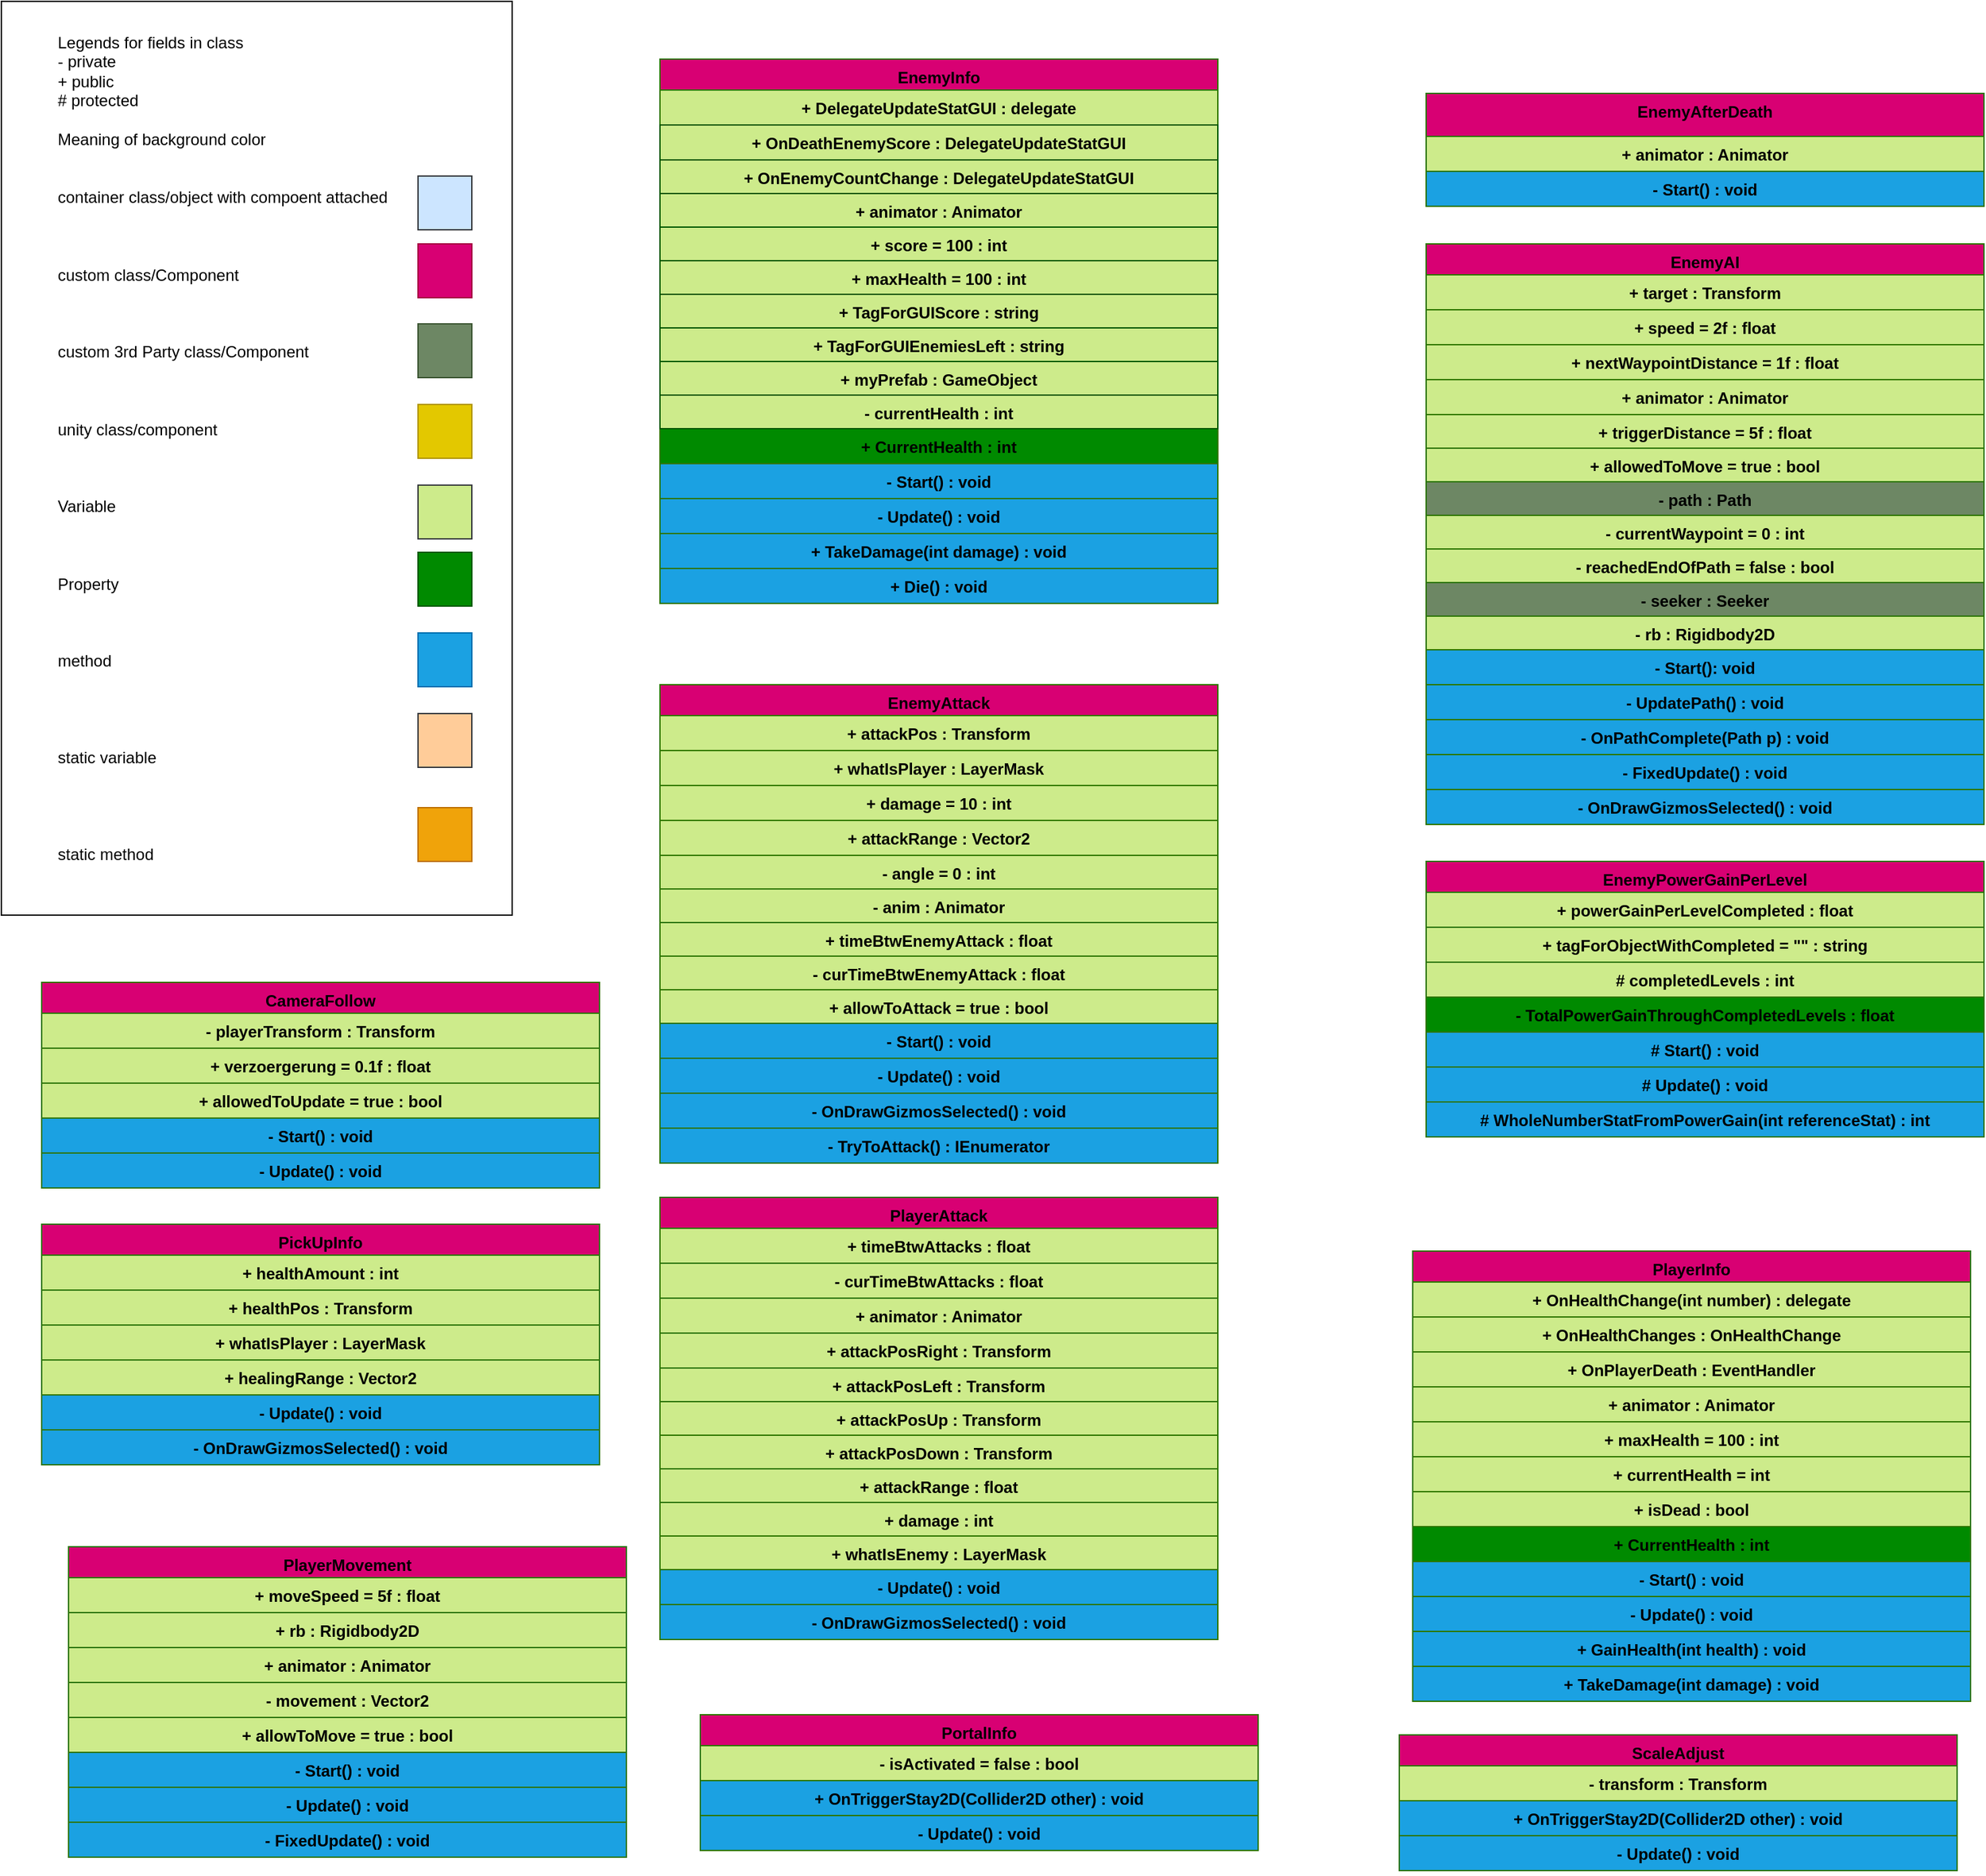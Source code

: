 <mxfile version="13.3.9" type="device"><diagram id="C5RBs43oDa-KdzZeNtuy" name="Page-1"><mxGraphModel dx="1810" dy="1343" grid="1" gridSize="10" guides="1" tooltips="1" connect="1" arrows="1" fold="1" page="1" pageScale="1" pageWidth="827" pageHeight="1169" math="0" shadow="0"><root><mxCell id="WIyWlLk6GJQsqaUBKTNV-0"/><mxCell id="WIyWlLk6GJQsqaUBKTNV-1" parent="WIyWlLk6GJQsqaUBKTNV-0"/><mxCell id="g12nD_s7neF1TPHQe0_h-0" value="&lt;blockquote style=&quot;margin: 0 0 0 40px ; border: none ; padding: 0px&quot;&gt;&lt;div&gt;&lt;span&gt;Legends for fields in class&lt;/span&gt;&lt;/div&gt;&lt;div&gt;&lt;span&gt;- private&lt;/span&gt;&lt;/div&gt;&lt;div&gt;&lt;span&gt;+ public&lt;/span&gt;&lt;/div&gt;&lt;div&gt;&lt;span&gt;# protected&lt;/span&gt;&lt;/div&gt;&lt;div&gt;&lt;span&gt;&lt;br&gt;&lt;/span&gt;&lt;/div&gt;&lt;div&gt;&lt;span&gt;Meaning of background color&lt;/span&gt;&lt;/div&gt;&lt;div&gt;&lt;span&gt;&lt;br&gt;&lt;/span&gt;&lt;/div&gt;&lt;div&gt;&lt;br&gt;&lt;/div&gt;&lt;div&gt;container class/object with compoent attached&lt;/div&gt;&lt;div&gt;&lt;span&gt;&lt;br&gt;&lt;/span&gt;&lt;/div&gt;&lt;div&gt;&lt;span&gt;&lt;br&gt;&lt;/span&gt;&lt;/div&gt;&lt;div&gt;&lt;span&gt;&lt;br&gt;&lt;/span&gt;&lt;/div&gt;&lt;div&gt;&lt;span&gt;custom class/Component&lt;/span&gt;&lt;/div&gt;&lt;div&gt;&lt;span&gt;&lt;br&gt;&lt;/span&gt;&lt;/div&gt;&lt;div&gt;&lt;span&gt;&lt;br&gt;&lt;/span&gt;&lt;/div&gt;&lt;div&gt;&lt;span&gt;&lt;br&gt;&lt;/span&gt;&lt;/div&gt;&lt;div&gt;&lt;span&gt;custom 3rd Party class/Component&lt;/span&gt;&lt;/div&gt;&lt;div&gt;&lt;span&gt;&lt;br&gt;&lt;/span&gt;&lt;/div&gt;&lt;div&gt;&lt;span&gt;&lt;br&gt;&lt;/span&gt;&lt;/div&gt;&lt;div&gt;&lt;span&gt;&lt;br&gt;&lt;/span&gt;&lt;/div&gt;&lt;div&gt;&lt;span&gt;unity class/component&lt;/span&gt;&lt;/div&gt;&lt;div&gt;&lt;span&gt;&lt;br&gt;&lt;/span&gt;&lt;/div&gt;&lt;div&gt;&lt;span&gt;&lt;br&gt;&lt;/span&gt;&lt;/div&gt;&lt;div&gt;&lt;span&gt;&lt;br&gt;&lt;/span&gt;&lt;/div&gt;&lt;div&gt;&lt;span&gt;Variable&lt;/span&gt;&lt;/div&gt;&lt;div&gt;&lt;span&gt;&lt;br&gt;&lt;/span&gt;&lt;/div&gt;&lt;div&gt;&lt;span&gt;&lt;br&gt;&lt;/span&gt;&lt;/div&gt;&lt;div&gt;&lt;span&gt;&lt;br&gt;&lt;/span&gt;&lt;/div&gt;&lt;div&gt;&lt;span&gt;Property&lt;/span&gt;&lt;/div&gt;&lt;div&gt;&lt;span&gt;&lt;br&gt;&lt;/span&gt;&lt;/div&gt;&lt;div&gt;&lt;span&gt;&lt;br&gt;&lt;/span&gt;&lt;/div&gt;&lt;div&gt;&lt;span&gt;&lt;br&gt;&lt;/span&gt;&lt;/div&gt;&lt;div&gt;&lt;span&gt;method&lt;/span&gt;&lt;/div&gt;&lt;div&gt;&lt;span&gt;&lt;br&gt;&lt;/span&gt;&lt;/div&gt;&lt;div&gt;&lt;span&gt;&lt;br&gt;&lt;/span&gt;&lt;/div&gt;&lt;div&gt;&lt;span&gt;&lt;br&gt;&lt;/span&gt;&lt;/div&gt;&lt;div&gt;&lt;span&gt;&lt;br&gt;&lt;/span&gt;&lt;/div&gt;&lt;div&gt;static variable&lt;/div&gt;&lt;div&gt;&lt;br&gt;&lt;/div&gt;&lt;div&gt;&lt;br&gt;&lt;/div&gt;&lt;div&gt;&lt;br&gt;&lt;/div&gt;&lt;div&gt;&lt;br&gt;&lt;/div&gt;&lt;div&gt;&lt;span&gt;static method&lt;/span&gt;&lt;/div&gt;&lt;/blockquote&gt;&lt;div&gt;&lt;br&gt;&lt;/div&gt;" style="rounded=0;whiteSpace=wrap;html=1;align=left;" parent="WIyWlLk6GJQsqaUBKTNV-1" vertex="1"><mxGeometry x="30" y="40" width="380" height="680" as="geometry"/></mxCell><mxCell id="g12nD_s7neF1TPHQe0_h-1" value="" style="rounded=0;whiteSpace=wrap;html=1;fillColor=#d80073;strokeColor=#A50040;fontColor=#ffffff;" parent="WIyWlLk6GJQsqaUBKTNV-1" vertex="1"><mxGeometry x="340" y="220.5" width="40" height="40" as="geometry"/></mxCell><mxCell id="g12nD_s7neF1TPHQe0_h-2" value="" style="rounded=0;whiteSpace=wrap;html=1;fillColor=#cdeb8b;strokeColor=#36393d;" parent="WIyWlLk6GJQsqaUBKTNV-1" vertex="1"><mxGeometry x="340" y="400" width="40" height="40" as="geometry"/></mxCell><mxCell id="g12nD_s7neF1TPHQe0_h-3" value="" style="rounded=0;whiteSpace=wrap;html=1;fillColor=#008a00;strokeColor=#005700;fontColor=#ffffff;" parent="WIyWlLk6GJQsqaUBKTNV-1" vertex="1"><mxGeometry x="340" y="450" width="40" height="40" as="geometry"/></mxCell><mxCell id="g12nD_s7neF1TPHQe0_h-4" value="" style="rounded=0;whiteSpace=wrap;html=1;fillColor=#1ba1e2;strokeColor=#006EAF;fontColor=#ffffff;" parent="WIyWlLk6GJQsqaUBKTNV-1" vertex="1"><mxGeometry x="340" y="510" width="40" height="40" as="geometry"/></mxCell><mxCell id="g12nD_s7neF1TPHQe0_h-5" value="" style="rounded=0;whiteSpace=wrap;html=1;fillColor=#ffcc99;strokeColor=#36393d;" parent="WIyWlLk6GJQsqaUBKTNV-1" vertex="1"><mxGeometry x="340" y="570" width="40" height="40" as="geometry"/></mxCell><mxCell id="g12nD_s7neF1TPHQe0_h-6" value="" style="rounded=0;whiteSpace=wrap;html=1;fillColor=#f0a30a;strokeColor=#BD7000;fontColor=#ffffff;" parent="WIyWlLk6GJQsqaUBKTNV-1" vertex="1"><mxGeometry x="340" y="640" width="40" height="40" as="geometry"/></mxCell><mxCell id="g12nD_s7neF1TPHQe0_h-9" value="" style="rounded=0;whiteSpace=wrap;html=1;fillColor=#6D8764;strokeColor=#3A5431;fontColor=#ffffff;" parent="WIyWlLk6GJQsqaUBKTNV-1" vertex="1"><mxGeometry x="340" y="280" width="40" height="40" as="geometry"/></mxCell><mxCell id="g12nD_s7neF1TPHQe0_h-10" value="" style="rounded=0;whiteSpace=wrap;html=1;fillColor=#e3c800;strokeColor=#B09500;fontColor=#ffffff;" parent="WIyWlLk6GJQsqaUBKTNV-1" vertex="1"><mxGeometry x="340" y="340" width="40" height="40" as="geometry"/></mxCell><mxCell id="g12nD_s7neF1TPHQe0_h-11" value="" style="rounded=0;whiteSpace=wrap;html=1;fillColor=#cce5ff;strokeColor=#36393d;" parent="WIyWlLk6GJQsqaUBKTNV-1" vertex="1"><mxGeometry x="340" y="170" width="40" height="40" as="geometry"/></mxCell><mxCell id="g12nD_s7neF1TPHQe0_h-20" value="Atttached to&amp;nbsp;" style="edgeStyle=orthogonalEdgeStyle;rounded=0;orthogonalLoop=1;jettySize=auto;html=1;exitX=0.5;exitY=0;exitDx=0;exitDy=0;fontColor=#000000;align=center;verticalAlign=top;" parent="WIyWlLk6GJQsqaUBKTNV-1" edge="1"><mxGeometry relative="1" as="geometry"><mxPoint x="540" y="190" as="sourcePoint"/></mxGeometry></mxCell><mxCell id="g12nD_s7neF1TPHQe0_h-32" value="Atttached to&amp;nbsp;" style="edgeStyle=orthogonalEdgeStyle;rounded=0;orthogonalLoop=1;jettySize=auto;html=1;entryX=0.813;entryY=1;entryDx=0;entryDy=0;entryPerimeter=0;fontColor=#000000;align=center;verticalAlign=top;" parent="WIyWlLk6GJQsqaUBKTNV-1" edge="1"><mxGeometry relative="1" as="geometry"><Array as="points"><mxPoint x="750" y="145"/><mxPoint x="680" y="145"/></Array><mxPoint x="750" y="200" as="sourcePoint"/></mxGeometry></mxCell><mxCell id="-wp-ch0PzZDuyKG5N9SE-5" value="EnemyInfo" style="swimlane;fontStyle=1;childLayout=stackLayout;horizontal=1;fillColor=#D80073;horizontalStack=0;resizeParent=1;resizeParentMax=0;resizeLast=0;collapsible=1;marginBottom=0;fontColor=#000000;align=center;verticalAlign=top;strokeColor=#2D7600;gradientColor=none;spacingLeft=4;spacingRight=4;" parent="WIyWlLk6GJQsqaUBKTNV-1" vertex="1"><mxGeometry x="520" y="83" width="415" height="100" as="geometry"><mxRectangle x="520" y="83" width="100" height="23" as="alternateBounds"/></mxGeometry></mxCell><mxCell id="-wp-ch0PzZDuyKG5N9SE-6" value="+ DelegateUpdateStatGUI : delegate" style="text;strokeColor=#2D7600;fillColor=#CDEB8B;align=center;verticalAlign=top;spacingLeft=4;spacingRight=4;overflow=hidden;rotatable=0;points=[[0,0.5],[1,0.5]];portConstraint=eastwest;fontColor=#000000;fontStyle=1" parent="-wp-ch0PzZDuyKG5N9SE-5" vertex="1"><mxGeometry y="23" width="415" height="26" as="geometry"/></mxCell><mxCell id="-wp-ch0PzZDuyKG5N9SE-7" value="+ OnDeathEnemyScore : DelegateUpdateStatGUI" style="text;strokeColor=#005700;fillColor=#CDEB8B;align=center;verticalAlign=top;spacingLeft=4;spacingRight=4;overflow=hidden;rotatable=0;points=[[0,0.5],[1,0.5]];portConstraint=eastwest;fontColor=#000000;fontStyle=1" parent="-wp-ch0PzZDuyKG5N9SE-5" vertex="1"><mxGeometry y="49" width="415" height="26" as="geometry"/></mxCell><mxCell id="-wp-ch0PzZDuyKG5N9SE-8" value="+ OnEnemyCountChange : DelegateUpdateStatGUI" style="text;strokeColor=#005700;fillColor=#CDEB8B;align=center;verticalAlign=top;spacingLeft=4;spacingRight=4;overflow=hidden;rotatable=0;points=[[0,0.5],[1,0.5]];portConstraint=eastwest;fontColor=#000000;fontStyle=1" parent="-wp-ch0PzZDuyKG5N9SE-5" vertex="1"><mxGeometry y="75" width="415" height="25" as="geometry"/></mxCell><mxCell id="-wp-ch0PzZDuyKG5N9SE-9" value="+ CurrentHealth : int" style="text;strokeColor=#2D7600;align=center;verticalAlign=top;spacingLeft=4;spacingRight=4;overflow=hidden;rotatable=0;points=[[0,0.5],[1,0.5]];portConstraint=eastwest;fontColor=#000000;fontStyle=1;fillColor=#008a00;" parent="WIyWlLk6GJQsqaUBKTNV-1" vertex="1"><mxGeometry x="520" y="358" width="415" height="26" as="geometry"/></mxCell><mxCell id="ZL1Wda4p9aBYzEAqYzsK-0" value="+ animator : Animator" style="text;strokeColor=#005700;fillColor=#CDEB8B;align=center;verticalAlign=top;spacingLeft=4;spacingRight=4;overflow=hidden;rotatable=0;points=[[0,0.5],[1,0.5]];portConstraint=eastwest;fontColor=#000000;fontStyle=1" parent="WIyWlLk6GJQsqaUBKTNV-1" vertex="1"><mxGeometry x="520" y="183" width="415" height="25" as="geometry"/></mxCell><mxCell id="ZL1Wda4p9aBYzEAqYzsK-1" value="+ score = 100 : int" style="text;strokeColor=#005700;fillColor=#CDEB8B;align=center;verticalAlign=top;spacingLeft=4;spacingRight=4;overflow=hidden;rotatable=0;points=[[0,0.5],[1,0.5]];portConstraint=eastwest;fontColor=#000000;fontStyle=1" parent="WIyWlLk6GJQsqaUBKTNV-1" vertex="1"><mxGeometry x="520" y="208" width="415" height="25" as="geometry"/></mxCell><mxCell id="-wp-ch0PzZDuyKG5N9SE-43" value="EnemyAI" style="swimlane;fontStyle=1;childLayout=stackLayout;horizontal=1;fillColor=#D80073;horizontalStack=0;resizeParent=1;resizeParentMax=0;resizeLast=0;collapsible=1;marginBottom=0;fontColor=#000000;align=center;verticalAlign=top;strokeColor=#2D7600;gradientColor=none;spacingLeft=4;spacingRight=4;" parent="WIyWlLk6GJQsqaUBKTNV-1" vertex="1"><mxGeometry x="1090" y="220.5" width="415" height="152" as="geometry"/></mxCell><mxCell id="-wp-ch0PzZDuyKG5N9SE-44" value="+ target : Transform" style="text;strokeColor=#2D7600;fillColor=#CDEB8B;align=center;verticalAlign=top;spacingLeft=4;spacingRight=4;overflow=hidden;rotatable=0;points=[[0,0.5],[1,0.5]];portConstraint=eastwest;fontColor=#000000;fontStyle=1" parent="-wp-ch0PzZDuyKG5N9SE-43" vertex="1"><mxGeometry y="23" width="415" height="26" as="geometry"/></mxCell><mxCell id="-wp-ch0PzZDuyKG5N9SE-45" value="+ speed = 2f : float" style="text;strokeColor=#2D7600;fillColor=#CDEB8B;align=center;verticalAlign=top;spacingLeft=4;spacingRight=4;overflow=hidden;rotatable=0;points=[[0,0.5],[1,0.5]];portConstraint=eastwest;fontColor=#000000;fontStyle=1" parent="-wp-ch0PzZDuyKG5N9SE-43" vertex="1"><mxGeometry y="49" width="415" height="26" as="geometry"/></mxCell><mxCell id="-wp-ch0PzZDuyKG5N9SE-49" value="+ nextWaypointDistance = 1f : float" style="text;strokeColor=#2D7600;fillColor=#CDEB8B;align=center;verticalAlign=top;spacingLeft=4;spacingRight=4;overflow=hidden;rotatable=0;points=[[0,0.5],[1,0.5]];portConstraint=eastwest;fontColor=#000000;fontStyle=1" parent="-wp-ch0PzZDuyKG5N9SE-43" vertex="1"><mxGeometry y="75" width="415" height="26" as="geometry"/></mxCell><mxCell id="-wp-ch0PzZDuyKG5N9SE-50" value="+ animator : Animator" style="text;strokeColor=#2D7600;fillColor=#CDEB8B;align=center;verticalAlign=top;spacingLeft=4;spacingRight=4;overflow=hidden;rotatable=0;points=[[0,0.5],[1,0.5]];portConstraint=eastwest;fontColor=#000000;fontStyle=1" parent="-wp-ch0PzZDuyKG5N9SE-43" vertex="1"><mxGeometry y="101" width="415" height="26" as="geometry"/></mxCell><mxCell id="-wp-ch0PzZDuyKG5N9SE-51" value="+ triggerDistance = 5f : float" style="text;strokeColor=#2D7600;fillColor=#CDEB8B;align=center;verticalAlign=top;spacingLeft=4;spacingRight=4;overflow=hidden;rotatable=0;points=[[0,0.5],[1,0.5]];portConstraint=eastwest;fontColor=#000000;fontStyle=1" parent="-wp-ch0PzZDuyKG5N9SE-43" vertex="1"><mxGeometry y="127" width="415" height="25" as="geometry"/></mxCell><mxCell id="ZL1Wda4p9aBYzEAqYzsK-2" value="+ maxHealth = 100 : int" style="text;strokeColor=#005700;fillColor=#CDEB8B;align=center;verticalAlign=top;spacingLeft=4;spacingRight=4;overflow=hidden;rotatable=0;points=[[0,0.5],[1,0.5]];portConstraint=eastwest;fontColor=#000000;fontStyle=1" parent="WIyWlLk6GJQsqaUBKTNV-1" vertex="1"><mxGeometry x="520" y="233" width="415" height="25" as="geometry"/></mxCell><mxCell id="ZL1Wda4p9aBYzEAqYzsK-3" value="+ TagForGUIScore : string" style="text;strokeColor=#005700;fillColor=#CDEB8B;align=center;verticalAlign=top;spacingLeft=4;spacingRight=4;overflow=hidden;rotatable=0;points=[[0,0.5],[1,0.5]];portConstraint=eastwest;fontColor=#000000;fontStyle=1" parent="WIyWlLk6GJQsqaUBKTNV-1" vertex="1"><mxGeometry x="520" y="258" width="415" height="25" as="geometry"/></mxCell><mxCell id="ZL1Wda4p9aBYzEAqYzsK-4" value="+ TagForGUIEnemiesLeft : string" style="text;strokeColor=#005700;fillColor=#CDEB8B;align=center;verticalAlign=top;spacingLeft=4;spacingRight=4;overflow=hidden;rotatable=0;points=[[0,0.5],[1,0.5]];portConstraint=eastwest;fontColor=#000000;fontStyle=1" parent="WIyWlLk6GJQsqaUBKTNV-1" vertex="1"><mxGeometry x="520" y="283" width="415" height="25" as="geometry"/></mxCell><mxCell id="ZL1Wda4p9aBYzEAqYzsK-5" value="+ myPrefab : GameObject" style="text;strokeColor=#005700;fillColor=#CDEB8B;align=center;verticalAlign=top;spacingLeft=4;spacingRight=4;overflow=hidden;rotatable=0;points=[[0,0.5],[1,0.5]];portConstraint=eastwest;fontColor=#000000;fontStyle=1" parent="WIyWlLk6GJQsqaUBKTNV-1" vertex="1"><mxGeometry x="520" y="308" width="415" height="25" as="geometry"/></mxCell><mxCell id="ZL1Wda4p9aBYzEAqYzsK-6" value="- currentHealth : int" style="text;strokeColor=#005700;fillColor=#CDEB8B;align=center;verticalAlign=top;spacingLeft=4;spacingRight=4;overflow=hidden;rotatable=0;points=[[0,0.5],[1,0.5]];portConstraint=eastwest;fontColor=#000000;fontStyle=1" parent="WIyWlLk6GJQsqaUBKTNV-1" vertex="1"><mxGeometry x="520" y="333" width="415" height="25" as="geometry"/></mxCell><mxCell id="ZL1Wda4p9aBYzEAqYzsK-9" value="- Start() : void" style="text;strokeColor=#2D7600;fillColor=#1BA1E2;align=center;verticalAlign=top;spacingLeft=4;spacingRight=4;overflow=hidden;rotatable=0;points=[[0,0.5],[1,0.5]];portConstraint=eastwest;fontColor=#000000;fontStyle=1" parent="WIyWlLk6GJQsqaUBKTNV-1" vertex="1"><mxGeometry x="520" y="384" width="415" height="26" as="geometry"/></mxCell><mxCell id="ZL1Wda4p9aBYzEAqYzsK-10" value="- Update() : void" style="text;strokeColor=#2D7600;fillColor=#1BA1E2;align=center;verticalAlign=top;spacingLeft=4;spacingRight=4;overflow=hidden;rotatable=0;points=[[0,0.5],[1,0.5]];portConstraint=eastwest;fontColor=#000000;fontStyle=1" parent="WIyWlLk6GJQsqaUBKTNV-1" vertex="1"><mxGeometry x="520" y="410" width="415" height="26" as="geometry"/></mxCell><mxCell id="ZL1Wda4p9aBYzEAqYzsK-11" value="+ TakeDamage(int damage) : void" style="text;strokeColor=#2D7600;fillColor=#1BA1E2;align=center;verticalAlign=top;spacingLeft=4;spacingRight=4;overflow=hidden;rotatable=0;points=[[0,0.5],[1,0.5]];portConstraint=eastwest;fontColor=#000000;fontStyle=1" parent="WIyWlLk6GJQsqaUBKTNV-1" vertex="1"><mxGeometry x="520" y="436" width="415" height="26" as="geometry"/></mxCell><mxCell id="ZL1Wda4p9aBYzEAqYzsK-12" value="+ Die() : void" style="text;strokeColor=#2D7600;fillColor=#1BA1E2;align=center;verticalAlign=top;spacingLeft=4;spacingRight=4;overflow=hidden;rotatable=0;points=[[0,0.5],[1,0.5]];portConstraint=eastwest;fontColor=#000000;fontStyle=1" parent="WIyWlLk6GJQsqaUBKTNV-1" vertex="1"><mxGeometry x="520" y="462" width="415" height="26" as="geometry"/></mxCell><object label="EnemyAfterDeath" Test="" id="-wp-ch0PzZDuyKG5N9SE-19"><mxCell style="swimlane;fontStyle=1;childLayout=stackLayout;horizontal=1;fillColor=#D80073;horizontalStack=0;resizeParent=1;resizeParentMax=0;resizeLast=0;collapsible=1;marginBottom=0;fontColor=#000000;align=center;verticalAlign=top;strokeColor=#2D7600;gradientColor=none;spacingLeft=4;spacingRight=4;startSize=32;" parent="WIyWlLk6GJQsqaUBKTNV-1" vertex="1"><mxGeometry x="1090" y="108.5" width="415" height="58" as="geometry"/></mxCell></object><mxCell id="ZL1Wda4p9aBYzEAqYzsK-13" value="+ animator : Animator" style="text;strokeColor=#2D7600;fillColor=#CDEB8B;align=center;verticalAlign=top;spacingLeft=4;spacingRight=4;overflow=hidden;rotatable=0;points=[[0,0.5],[1,0.5]];portConstraint=eastwest;fontColor=#000000;fontStyle=1" parent="-wp-ch0PzZDuyKG5N9SE-19" vertex="1"><mxGeometry y="32" width="415" height="26" as="geometry"/></mxCell><mxCell id="-wp-ch0PzZDuyKG5N9SE-20" value="- Start() : void" style="text;strokeColor=#2D7600;fillColor=#1BA1E2;align=center;verticalAlign=top;spacingLeft=4;spacingRight=4;overflow=hidden;rotatable=0;points=[[0,0.5],[1,0.5]];portConstraint=eastwest;fontColor=#000000;fontStyle=1" parent="WIyWlLk6GJQsqaUBKTNV-1" vertex="1"><mxGeometry x="1090" y="166.5" width="415" height="26" as="geometry"/></mxCell><mxCell id="-wp-ch0PzZDuyKG5N9SE-53" value="- FixedUpdate() : void" style="text;strokeColor=#2D7600;fillColor=#1BA1E2;align=center;verticalAlign=top;spacingLeft=4;spacingRight=4;overflow=hidden;rotatable=0;points=[[0,0.5],[1,0.5]];portConstraint=eastwest;fontColor=#000000;fontStyle=1" parent="WIyWlLk6GJQsqaUBKTNV-1" vertex="1"><mxGeometry x="1090" y="600.5" width="415" height="26" as="geometry"/></mxCell><mxCell id="ZL1Wda4p9aBYzEAqYzsK-17" value="+ allowedToMove = true : bool" style="text;strokeColor=#2D7600;fillColor=#CDEB8B;align=center;verticalAlign=top;spacingLeft=4;spacingRight=4;overflow=hidden;rotatable=0;points=[[0,0.5],[1,0.5]];portConstraint=eastwest;fontColor=#000000;fontStyle=1" parent="WIyWlLk6GJQsqaUBKTNV-1" vertex="1"><mxGeometry x="1090" y="372.5" width="415" height="25" as="geometry"/></mxCell><mxCell id="ZL1Wda4p9aBYzEAqYzsK-18" value="- currentWaypoint = 0 : int" style="text;strokeColor=#2D7600;fillColor=#CDEB8B;align=center;verticalAlign=top;spacingLeft=4;spacingRight=4;overflow=hidden;rotatable=0;points=[[0,0.5],[1,0.5]];portConstraint=eastwest;fontColor=#000000;fontStyle=1" parent="WIyWlLk6GJQsqaUBKTNV-1" vertex="1"><mxGeometry x="1090" y="422.5" width="415" height="25" as="geometry"/></mxCell><mxCell id="ZL1Wda4p9aBYzEAqYzsK-19" value="- path : Path" style="text;strokeColor=#2D7600;align=center;verticalAlign=top;spacingLeft=4;spacingRight=4;overflow=hidden;rotatable=0;points=[[0,0.5],[1,0.5]];portConstraint=eastwest;fontColor=#000000;fontStyle=1;fillColor=#6d8764;" parent="WIyWlLk6GJQsqaUBKTNV-1" vertex="1"><mxGeometry x="1090" y="397.5" width="415" height="25" as="geometry"/></mxCell><mxCell id="ZL1Wda4p9aBYzEAqYzsK-20" value="- reachedEndOfPath = false : bool" style="text;strokeColor=#2D7600;fillColor=#CDEB8B;align=center;verticalAlign=top;spacingLeft=4;spacingRight=4;overflow=hidden;rotatable=0;points=[[0,0.5],[1,0.5]];portConstraint=eastwest;fontColor=#000000;fontStyle=1" parent="WIyWlLk6GJQsqaUBKTNV-1" vertex="1"><mxGeometry x="1090" y="447.5" width="415" height="25" as="geometry"/></mxCell><mxCell id="ZL1Wda4p9aBYzEAqYzsK-21" value="- seeker : Seeker" style="text;strokeColor=#2D7600;align=center;verticalAlign=top;spacingLeft=4;spacingRight=4;overflow=hidden;rotatable=0;points=[[0,0.5],[1,0.5]];portConstraint=eastwest;fontColor=#000000;fontStyle=1;fillColor=#6d8764;" parent="WIyWlLk6GJQsqaUBKTNV-1" vertex="1"><mxGeometry x="1090" y="472.5" width="415" height="25" as="geometry"/></mxCell><mxCell id="ZL1Wda4p9aBYzEAqYzsK-22" value="- rb : Rigidbody2D" style="text;strokeColor=#2D7600;fillColor=#CDEB8B;align=center;verticalAlign=top;spacingLeft=4;spacingRight=4;overflow=hidden;rotatable=0;points=[[0,0.5],[1,0.5]];portConstraint=eastwest;fontColor=#000000;fontStyle=1" parent="WIyWlLk6GJQsqaUBKTNV-1" vertex="1"><mxGeometry x="1090" y="497.5" width="415" height="25" as="geometry"/></mxCell><mxCell id="ZL1Wda4p9aBYzEAqYzsK-23" value="- Start(): void" style="text;strokeColor=#2D7600;fillColor=#1BA1E2;align=center;verticalAlign=top;spacingLeft=4;spacingRight=4;overflow=hidden;rotatable=0;points=[[0,0.5],[1,0.5]];portConstraint=eastwest;fontColor=#000000;fontStyle=1" parent="WIyWlLk6GJQsqaUBKTNV-1" vertex="1"><mxGeometry x="1090" y="522.5" width="415" height="26" as="geometry"/></mxCell><mxCell id="ZL1Wda4p9aBYzEAqYzsK-24" value="- UpdatePath() : void" style="text;strokeColor=#2D7600;fillColor=#1BA1E2;align=center;verticalAlign=top;spacingLeft=4;spacingRight=4;overflow=hidden;rotatable=0;points=[[0,0.5],[1,0.5]];portConstraint=eastwest;fontColor=#000000;fontStyle=1" parent="WIyWlLk6GJQsqaUBKTNV-1" vertex="1"><mxGeometry x="1090" y="548.5" width="415" height="26" as="geometry"/></mxCell><mxCell id="ZL1Wda4p9aBYzEAqYzsK-25" value="- OnPathComplete(Path p) : void" style="text;strokeColor=#2D7600;fillColor=#1BA1E2;align=center;verticalAlign=top;spacingLeft=4;spacingRight=4;overflow=hidden;rotatable=0;points=[[0,0.5],[1,0.5]];portConstraint=eastwest;fontColor=#000000;fontStyle=1" parent="WIyWlLk6GJQsqaUBKTNV-1" vertex="1"><mxGeometry x="1090" y="574.5" width="415" height="26" as="geometry"/></mxCell><mxCell id="ZL1Wda4p9aBYzEAqYzsK-26" value="- OnDrawGizmosSelected() : void" style="text;strokeColor=#2D7600;fillColor=#1BA1E2;align=center;verticalAlign=top;spacingLeft=4;spacingRight=4;overflow=hidden;rotatable=0;points=[[0,0.5],[1,0.5]];portConstraint=eastwest;fontColor=#000000;fontStyle=1" parent="WIyWlLk6GJQsqaUBKTNV-1" vertex="1"><mxGeometry x="1090" y="626.5" width="415" height="26" as="geometry"/></mxCell><mxCell id="ZL1Wda4p9aBYzEAqYzsK-30" value="EnemyAttack" style="swimlane;fontStyle=1;childLayout=stackLayout;horizontal=1;fillColor=#D80073;horizontalStack=0;resizeParent=1;resizeParentMax=0;resizeLast=0;collapsible=1;marginBottom=0;fontColor=#000000;align=center;verticalAlign=top;strokeColor=#2D7600;gradientColor=none;spacingLeft=4;spacingRight=4;" parent="WIyWlLk6GJQsqaUBKTNV-1" vertex="1"><mxGeometry x="520" y="548.5" width="415" height="356" as="geometry"/></mxCell><mxCell id="ZL1Wda4p9aBYzEAqYzsK-31" value="+ attackPos : Transform" style="text;strokeColor=#2D7600;fillColor=#CDEB8B;align=center;verticalAlign=top;spacingLeft=4;spacingRight=4;overflow=hidden;rotatable=0;points=[[0,0.5],[1,0.5]];portConstraint=eastwest;fontColor=#000000;fontStyle=1" parent="ZL1Wda4p9aBYzEAqYzsK-30" vertex="1"><mxGeometry y="23" width="415" height="26" as="geometry"/></mxCell><mxCell id="ZL1Wda4p9aBYzEAqYzsK-32" value="+ whatIsPlayer : LayerMask" style="text;strokeColor=#2D7600;fillColor=#CDEB8B;align=center;verticalAlign=top;spacingLeft=4;spacingRight=4;overflow=hidden;rotatable=0;points=[[0,0.5],[1,0.5]];portConstraint=eastwest;fontColor=#000000;fontStyle=1" parent="ZL1Wda4p9aBYzEAqYzsK-30" vertex="1"><mxGeometry y="49" width="415" height="26" as="geometry"/></mxCell><mxCell id="ZL1Wda4p9aBYzEAqYzsK-33" value="+ damage = 10 : int" style="text;strokeColor=#2D7600;fillColor=#CDEB8B;align=center;verticalAlign=top;spacingLeft=4;spacingRight=4;overflow=hidden;rotatable=0;points=[[0,0.5],[1,0.5]];portConstraint=eastwest;fontColor=#000000;fontStyle=1" parent="ZL1Wda4p9aBYzEAqYzsK-30" vertex="1"><mxGeometry y="75" width="415" height="26" as="geometry"/></mxCell><mxCell id="ZL1Wda4p9aBYzEAqYzsK-34" value="+ attackRange : Vector2" style="text;strokeColor=#2D7600;fillColor=#CDEB8B;align=center;verticalAlign=top;spacingLeft=4;spacingRight=4;overflow=hidden;rotatable=0;points=[[0,0.5],[1,0.5]];portConstraint=eastwest;fontColor=#000000;fontStyle=1" parent="ZL1Wda4p9aBYzEAqYzsK-30" vertex="1"><mxGeometry y="101" width="415" height="26" as="geometry"/></mxCell><mxCell id="ZL1Wda4p9aBYzEAqYzsK-35" value="- angle = 0 : int" style="text;strokeColor=#2D7600;fillColor=#CDEB8B;align=center;verticalAlign=top;spacingLeft=4;spacingRight=4;overflow=hidden;rotatable=0;points=[[0,0.5],[1,0.5]];portConstraint=eastwest;fontColor=#000000;fontStyle=1" parent="ZL1Wda4p9aBYzEAqYzsK-30" vertex="1"><mxGeometry y="127" width="415" height="25" as="geometry"/></mxCell><mxCell id="ZL1Wda4p9aBYzEAqYzsK-37" value="- anim : Animator" style="text;strokeColor=#2D7600;fillColor=#CDEB8B;align=center;verticalAlign=top;spacingLeft=4;spacingRight=4;overflow=hidden;rotatable=0;points=[[0,0.5],[1,0.5]];portConstraint=eastwest;fontColor=#000000;fontStyle=1" parent="ZL1Wda4p9aBYzEAqYzsK-30" vertex="1"><mxGeometry y="152" width="415" height="25" as="geometry"/></mxCell><mxCell id="ZL1Wda4p9aBYzEAqYzsK-42" value="+ timeBtwEnemyAttack : float" style="text;strokeColor=#2D7600;fillColor=#CDEB8B;align=center;verticalAlign=top;spacingLeft=4;spacingRight=4;overflow=hidden;rotatable=0;points=[[0,0.5],[1,0.5]];portConstraint=eastwest;fontColor=#000000;fontStyle=1" parent="ZL1Wda4p9aBYzEAqYzsK-30" vertex="1"><mxGeometry y="177" width="415" height="25" as="geometry"/></mxCell><mxCell id="ZL1Wda4p9aBYzEAqYzsK-41" value="- curTimeBtwEnemyAttack : float" style="text;strokeColor=#2D7600;fillColor=#CDEB8B;align=center;verticalAlign=top;spacingLeft=4;spacingRight=4;overflow=hidden;rotatable=0;points=[[0,0.5],[1,0.5]];portConstraint=eastwest;fontColor=#000000;fontStyle=1" parent="ZL1Wda4p9aBYzEAqYzsK-30" vertex="1"><mxGeometry y="202" width="415" height="25" as="geometry"/></mxCell><mxCell id="ZL1Wda4p9aBYzEAqYzsK-40" value="+ allowToAttack = true : bool" style="text;strokeColor=#2D7600;fillColor=#CDEB8B;align=center;verticalAlign=top;spacingLeft=4;spacingRight=4;overflow=hidden;rotatable=0;points=[[0,0.5],[1,0.5]];portConstraint=eastwest;fontColor=#000000;fontStyle=1" parent="ZL1Wda4p9aBYzEAqYzsK-30" vertex="1"><mxGeometry y="227" width="415" height="25" as="geometry"/></mxCell><mxCell id="ZL1Wda4p9aBYzEAqYzsK-36" value="- Start() : void" style="text;strokeColor=#2D7600;fillColor=#1BA1E2;align=center;verticalAlign=top;spacingLeft=4;spacingRight=4;overflow=hidden;rotatable=0;points=[[0,0.5],[1,0.5]];portConstraint=eastwest;fontColor=#000000;fontStyle=1" parent="ZL1Wda4p9aBYzEAqYzsK-30" vertex="1"><mxGeometry y="252" width="415" height="26" as="geometry"/></mxCell><mxCell id="ZL1Wda4p9aBYzEAqYzsK-46" value="- Update() : void" style="text;strokeColor=#2D7600;fillColor=#1BA1E2;align=center;verticalAlign=top;spacingLeft=4;spacingRight=4;overflow=hidden;rotatable=0;points=[[0,0.5],[1,0.5]];portConstraint=eastwest;fontColor=#000000;fontStyle=1" parent="ZL1Wda4p9aBYzEAqYzsK-30" vertex="1"><mxGeometry y="278" width="415" height="26" as="geometry"/></mxCell><mxCell id="ZL1Wda4p9aBYzEAqYzsK-43" value="- OnDrawGizmosSelected() : void" style="text;strokeColor=#2D7600;fillColor=#1BA1E2;align=center;verticalAlign=top;spacingLeft=4;spacingRight=4;overflow=hidden;rotatable=0;points=[[0,0.5],[1,0.5]];portConstraint=eastwest;fontColor=#000000;fontStyle=1" parent="ZL1Wda4p9aBYzEAqYzsK-30" vertex="1"><mxGeometry y="304" width="415" height="26" as="geometry"/></mxCell><mxCell id="ZL1Wda4p9aBYzEAqYzsK-44" value="- TryToAttack() : IEnumerator" style="text;strokeColor=#2D7600;fillColor=#1BA1E2;align=center;verticalAlign=top;spacingLeft=4;spacingRight=4;overflow=hidden;rotatable=0;points=[[0,0.5],[1,0.5]];portConstraint=eastwest;fontColor=#000000;fontStyle=1" parent="ZL1Wda4p9aBYzEAqYzsK-30" vertex="1"><mxGeometry y="330" width="415" height="26" as="geometry"/></mxCell><mxCell id="ZL1Wda4p9aBYzEAqYzsK-61" value="CameraFollow" style="swimlane;fontStyle=1;childLayout=stackLayout;horizontal=1;fillColor=#D80073;horizontalStack=0;resizeParent=1;resizeParentMax=0;resizeLast=0;collapsible=1;marginBottom=0;fontColor=#000000;align=center;verticalAlign=top;strokeColor=#2D7600;gradientColor=none;spacingLeft=4;spacingRight=4;" parent="WIyWlLk6GJQsqaUBKTNV-1" vertex="1"><mxGeometry x="60" y="770" width="415" height="153" as="geometry"/></mxCell><mxCell id="ZL1Wda4p9aBYzEAqYzsK-62" value="- playerTransform : Transform" style="text;strokeColor=#2D7600;fillColor=#CDEB8B;align=center;verticalAlign=top;spacingLeft=4;spacingRight=4;overflow=hidden;rotatable=0;points=[[0,0.5],[1,0.5]];portConstraint=eastwest;fontColor=#000000;fontStyle=1" parent="ZL1Wda4p9aBYzEAqYzsK-61" vertex="1"><mxGeometry y="23" width="415" height="26" as="geometry"/></mxCell><mxCell id="ZL1Wda4p9aBYzEAqYzsK-63" value="+ verzoergerung = 0.1f : float" style="text;strokeColor=#2D7600;fillColor=#CDEB8B;align=center;verticalAlign=top;spacingLeft=4;spacingRight=4;overflow=hidden;rotatable=0;points=[[0,0.5],[1,0.5]];portConstraint=eastwest;fontColor=#000000;fontStyle=1" parent="ZL1Wda4p9aBYzEAqYzsK-61" vertex="1"><mxGeometry y="49" width="415" height="26" as="geometry"/></mxCell><mxCell id="ZL1Wda4p9aBYzEAqYzsK-64" value="+ allowedToUpdate = true : bool" style="text;strokeColor=#2D7600;fillColor=#CDEB8B;align=center;verticalAlign=top;spacingLeft=4;spacingRight=4;overflow=hidden;rotatable=0;points=[[0,0.5],[1,0.5]];portConstraint=eastwest;fontColor=#000000;fontStyle=1" parent="ZL1Wda4p9aBYzEAqYzsK-61" vertex="1"><mxGeometry y="75" width="415" height="26" as="geometry"/></mxCell><mxCell id="ZL1Wda4p9aBYzEAqYzsK-66" value="- Start() : void" style="text;strokeColor=#2D7600;fillColor=#1BA1E2;align=center;verticalAlign=top;spacingLeft=4;spacingRight=4;overflow=hidden;rotatable=0;points=[[0,0.5],[1,0.5]];portConstraint=eastwest;fontColor=#000000;fontStyle=1" parent="ZL1Wda4p9aBYzEAqYzsK-61" vertex="1"><mxGeometry y="101" width="415" height="26" as="geometry"/></mxCell><mxCell id="ZL1Wda4p9aBYzEAqYzsK-67" value="- Update() : void" style="text;strokeColor=#2D7600;fillColor=#1BA1E2;align=center;verticalAlign=top;spacingLeft=4;spacingRight=4;overflow=hidden;rotatable=0;points=[[0,0.5],[1,0.5]];portConstraint=eastwest;fontColor=#000000;fontStyle=1" parent="ZL1Wda4p9aBYzEAqYzsK-61" vertex="1"><mxGeometry y="127" width="415" height="26" as="geometry"/></mxCell><mxCell id="ZL1Wda4p9aBYzEAqYzsK-69" value="PickUpInfo" style="swimlane;fontStyle=1;childLayout=stackLayout;horizontal=1;fillColor=#D80073;horizontalStack=0;resizeParent=1;resizeParentMax=0;resizeLast=0;collapsible=1;marginBottom=0;fontColor=#000000;align=center;verticalAlign=top;strokeColor=#2D7600;gradientColor=none;spacingLeft=4;spacingRight=4;" parent="WIyWlLk6GJQsqaUBKTNV-1" vertex="1"><mxGeometry x="60" y="950" width="415" height="101" as="geometry"/></mxCell><mxCell id="ZL1Wda4p9aBYzEAqYzsK-70" value="+ healthAmount : int" style="text;strokeColor=#2D7600;fillColor=#CDEB8B;align=center;verticalAlign=top;spacingLeft=4;spacingRight=4;overflow=hidden;rotatable=0;points=[[0,0.5],[1,0.5]];portConstraint=eastwest;fontColor=#000000;fontStyle=1" parent="ZL1Wda4p9aBYzEAqYzsK-69" vertex="1"><mxGeometry y="23" width="415" height="26" as="geometry"/></mxCell><mxCell id="ZL1Wda4p9aBYzEAqYzsK-71" value="+ healthPos : Transform" style="text;strokeColor=#2D7600;fillColor=#CDEB8B;align=center;verticalAlign=top;spacingLeft=4;spacingRight=4;overflow=hidden;rotatable=0;points=[[0,0.5],[1,0.5]];portConstraint=eastwest;fontColor=#000000;fontStyle=1" parent="ZL1Wda4p9aBYzEAqYzsK-69" vertex="1"><mxGeometry y="49" width="415" height="26" as="geometry"/></mxCell><mxCell id="ZL1Wda4p9aBYzEAqYzsK-72" value="+ whatIsPlayer : LayerMask" style="text;strokeColor=#2D7600;fillColor=#CDEB8B;align=center;verticalAlign=top;spacingLeft=4;spacingRight=4;overflow=hidden;rotatable=0;points=[[0,0.5],[1,0.5]];portConstraint=eastwest;fontColor=#000000;fontStyle=1" parent="ZL1Wda4p9aBYzEAqYzsK-69" vertex="1"><mxGeometry y="75" width="415" height="26" as="geometry"/></mxCell><mxCell id="ZL1Wda4p9aBYzEAqYzsK-73" value="- OnDrawGizmosSelected() : void" style="text;strokeColor=#2D7600;fillColor=#1BA1E2;align=center;verticalAlign=top;spacingLeft=4;spacingRight=4;overflow=hidden;rotatable=0;points=[[0,0.5],[1,0.5]];portConstraint=eastwest;fontColor=#000000;fontStyle=1" parent="WIyWlLk6GJQsqaUBKTNV-1" vertex="1"><mxGeometry x="60" y="1103" width="415" height="26" as="geometry"/></mxCell><mxCell id="ZL1Wda4p9aBYzEAqYzsK-74" value="- Update() : void" style="text;strokeColor=#2D7600;fillColor=#1BA1E2;align=center;verticalAlign=top;spacingLeft=4;spacingRight=4;overflow=hidden;rotatable=0;points=[[0,0.5],[1,0.5]];portConstraint=eastwest;fontColor=#000000;fontStyle=1" parent="WIyWlLk6GJQsqaUBKTNV-1" vertex="1"><mxGeometry x="60" y="1077" width="415" height="26" as="geometry"/></mxCell><mxCell id="ZL1Wda4p9aBYzEAqYzsK-75" value="+ healingRange : Vector2" style="text;strokeColor=#2D7600;fillColor=#CDEB8B;align=center;verticalAlign=top;spacingLeft=4;spacingRight=4;overflow=hidden;rotatable=0;points=[[0,0.5],[1,0.5]];portConstraint=eastwest;fontColor=#000000;fontStyle=1" parent="WIyWlLk6GJQsqaUBKTNV-1" vertex="1"><mxGeometry x="60" y="1051" width="415" height="26" as="geometry"/></mxCell><mxCell id="ZL1Wda4p9aBYzEAqYzsK-76" value="PlayerAttack" style="swimlane;fontStyle=1;childLayout=stackLayout;horizontal=1;fillColor=#D80073;horizontalStack=0;resizeParent=1;resizeParentMax=0;resizeLast=0;collapsible=1;marginBottom=0;fontColor=#000000;align=center;verticalAlign=top;strokeColor=#2D7600;gradientColor=none;spacingLeft=4;spacingRight=4;" parent="WIyWlLk6GJQsqaUBKTNV-1" vertex="1"><mxGeometry x="520" y="930" width="415" height="329" as="geometry"/></mxCell><mxCell id="ZL1Wda4p9aBYzEAqYzsK-77" value="+ timeBtwAttacks : float" style="text;strokeColor=#2D7600;fillColor=#CDEB8B;align=center;verticalAlign=top;spacingLeft=4;spacingRight=4;overflow=hidden;rotatable=0;points=[[0,0.5],[1,0.5]];portConstraint=eastwest;fontColor=#000000;fontStyle=1" parent="ZL1Wda4p9aBYzEAqYzsK-76" vertex="1"><mxGeometry y="23" width="415" height="26" as="geometry"/></mxCell><mxCell id="ZL1Wda4p9aBYzEAqYzsK-78" value="- curTimeBtwAttacks : float" style="text;strokeColor=#2D7600;fillColor=#CDEB8B;align=center;verticalAlign=top;spacingLeft=4;spacingRight=4;overflow=hidden;rotatable=0;points=[[0,0.5],[1,0.5]];portConstraint=eastwest;fontColor=#000000;fontStyle=1" parent="ZL1Wda4p9aBYzEAqYzsK-76" vertex="1"><mxGeometry y="49" width="415" height="26" as="geometry"/></mxCell><mxCell id="ZL1Wda4p9aBYzEAqYzsK-79" value="+ animator : Animator" style="text;strokeColor=#2D7600;fillColor=#CDEB8B;align=center;verticalAlign=top;spacingLeft=4;spacingRight=4;overflow=hidden;rotatable=0;points=[[0,0.5],[1,0.5]];portConstraint=eastwest;fontColor=#000000;fontStyle=1" parent="ZL1Wda4p9aBYzEAqYzsK-76" vertex="1"><mxGeometry y="75" width="415" height="26" as="geometry"/></mxCell><mxCell id="ZL1Wda4p9aBYzEAqYzsK-80" value="+ attackPosRight : Transform" style="text;strokeColor=#2D7600;fillColor=#CDEB8B;align=center;verticalAlign=top;spacingLeft=4;spacingRight=4;overflow=hidden;rotatable=0;points=[[0,0.5],[1,0.5]];portConstraint=eastwest;fontColor=#000000;fontStyle=1" parent="ZL1Wda4p9aBYzEAqYzsK-76" vertex="1"><mxGeometry y="101" width="415" height="26" as="geometry"/></mxCell><mxCell id="ZL1Wda4p9aBYzEAqYzsK-81" value="+ attackPosLeft : Transform" style="text;strokeColor=#2D7600;fillColor=#CDEB8B;align=center;verticalAlign=top;spacingLeft=4;spacingRight=4;overflow=hidden;rotatable=0;points=[[0,0.5],[1,0.5]];portConstraint=eastwest;fontColor=#000000;fontStyle=1" parent="ZL1Wda4p9aBYzEAqYzsK-76" vertex="1"><mxGeometry y="127" width="415" height="25" as="geometry"/></mxCell><mxCell id="ZL1Wda4p9aBYzEAqYzsK-82" value="+ attackPosUp : Transform" style="text;strokeColor=#2D7600;fillColor=#CDEB8B;align=center;verticalAlign=top;spacingLeft=4;spacingRight=4;overflow=hidden;rotatable=0;points=[[0,0.5],[1,0.5]];portConstraint=eastwest;fontColor=#000000;fontStyle=1" parent="ZL1Wda4p9aBYzEAqYzsK-76" vertex="1"><mxGeometry y="152" width="415" height="25" as="geometry"/></mxCell><mxCell id="ZL1Wda4p9aBYzEAqYzsK-83" value="+ attackPosDown : Transform" style="text;strokeColor=#2D7600;fillColor=#CDEB8B;align=center;verticalAlign=top;spacingLeft=4;spacingRight=4;overflow=hidden;rotatable=0;points=[[0,0.5],[1,0.5]];portConstraint=eastwest;fontColor=#000000;fontStyle=1" parent="ZL1Wda4p9aBYzEAqYzsK-76" vertex="1"><mxGeometry y="177" width="415" height="25" as="geometry"/></mxCell><mxCell id="ZL1Wda4p9aBYzEAqYzsK-84" value="+ attackRange : float" style="text;strokeColor=#2D7600;fillColor=#CDEB8B;align=center;verticalAlign=top;spacingLeft=4;spacingRight=4;overflow=hidden;rotatable=0;points=[[0,0.5],[1,0.5]];portConstraint=eastwest;fontColor=#000000;fontStyle=1" parent="ZL1Wda4p9aBYzEAqYzsK-76" vertex="1"><mxGeometry y="202" width="415" height="25" as="geometry"/></mxCell><mxCell id="ZL1Wda4p9aBYzEAqYzsK-85" value="+ damage : int" style="text;strokeColor=#2D7600;fillColor=#CDEB8B;align=center;verticalAlign=top;spacingLeft=4;spacingRight=4;overflow=hidden;rotatable=0;points=[[0,0.5],[1,0.5]];portConstraint=eastwest;fontColor=#000000;fontStyle=1" parent="ZL1Wda4p9aBYzEAqYzsK-76" vertex="1"><mxGeometry y="227" width="415" height="25" as="geometry"/></mxCell><mxCell id="ZL1Wda4p9aBYzEAqYzsK-90" value="+ whatIsEnemy : LayerMask" style="text;strokeColor=#2D7600;fillColor=#CDEB8B;align=center;verticalAlign=top;spacingLeft=4;spacingRight=4;overflow=hidden;rotatable=0;points=[[0,0.5],[1,0.5]];portConstraint=eastwest;fontColor=#000000;fontStyle=1" parent="ZL1Wda4p9aBYzEAqYzsK-76" vertex="1"><mxGeometry y="252" width="415" height="25" as="geometry"/></mxCell><mxCell id="ZL1Wda4p9aBYzEAqYzsK-86" value="- Update() : void" style="text;strokeColor=#2D7600;fillColor=#1BA1E2;align=center;verticalAlign=top;spacingLeft=4;spacingRight=4;overflow=hidden;rotatable=0;points=[[0,0.5],[1,0.5]];portConstraint=eastwest;fontColor=#000000;fontStyle=1" parent="ZL1Wda4p9aBYzEAqYzsK-76" vertex="1"><mxGeometry y="277" width="415" height="26" as="geometry"/></mxCell><mxCell id="ZL1Wda4p9aBYzEAqYzsK-87" value="- OnDrawGizmosSelected() : void" style="text;strokeColor=#2D7600;fillColor=#1BA1E2;align=center;verticalAlign=top;spacingLeft=4;spacingRight=4;overflow=hidden;rotatable=0;points=[[0,0.5],[1,0.5]];portConstraint=eastwest;fontColor=#000000;fontStyle=1" parent="ZL1Wda4p9aBYzEAqYzsK-76" vertex="1"><mxGeometry y="303" width="415" height="26" as="geometry"/></mxCell><mxCell id="ZL1Wda4p9aBYzEAqYzsK-91" value="EnemyPowerGainPerLevel" style="swimlane;fontStyle=1;childLayout=stackLayout;horizontal=1;fillColor=#D80073;horizontalStack=0;resizeParent=1;resizeParentMax=0;resizeLast=0;collapsible=1;marginBottom=0;fontColor=#000000;align=center;verticalAlign=top;strokeColor=#2D7600;gradientColor=none;spacingLeft=4;spacingRight=4;" parent="WIyWlLk6GJQsqaUBKTNV-1" vertex="1"><mxGeometry x="1090" y="680" width="415" height="205" as="geometry"/></mxCell><mxCell id="ZL1Wda4p9aBYzEAqYzsK-92" value="+ powerGainPerLevelCompleted : float" style="text;strokeColor=#2D7600;fillColor=#CDEB8B;align=center;verticalAlign=top;spacingLeft=4;spacingRight=4;overflow=hidden;rotatable=0;points=[[0,0.5],[1,0.5]];portConstraint=eastwest;fontColor=#000000;fontStyle=1" parent="ZL1Wda4p9aBYzEAqYzsK-91" vertex="1"><mxGeometry y="23" width="415" height="26" as="geometry"/></mxCell><mxCell id="ZL1Wda4p9aBYzEAqYzsK-93" value="+ tagForObjectWithCompleted = &quot;&quot; : string" style="text;strokeColor=#2D7600;fillColor=#CDEB8B;align=center;verticalAlign=top;spacingLeft=4;spacingRight=4;overflow=hidden;rotatable=0;points=[[0,0.5],[1,0.5]];portConstraint=eastwest;fontColor=#000000;fontStyle=1" parent="ZL1Wda4p9aBYzEAqYzsK-91" vertex="1"><mxGeometry y="49" width="415" height="26" as="geometry"/></mxCell><mxCell id="ZL1Wda4p9aBYzEAqYzsK-94" value="# completedLevels : int" style="text;strokeColor=#2D7600;fillColor=#CDEB8B;align=center;verticalAlign=top;spacingLeft=4;spacingRight=4;overflow=hidden;rotatable=0;points=[[0,0.5],[1,0.5]];portConstraint=eastwest;fontColor=#000000;fontStyle=1" parent="ZL1Wda4p9aBYzEAqYzsK-91" vertex="1"><mxGeometry y="75" width="415" height="26" as="geometry"/></mxCell><mxCell id="ZL1Wda4p9aBYzEAqYzsK-95" value="- TotalPowerGainThroughCompletedLevels : float" style="text;strokeColor=#2D7600;align=center;verticalAlign=top;spacingLeft=4;spacingRight=4;overflow=hidden;rotatable=0;points=[[0,0.5],[1,0.5]];portConstraint=eastwest;fontColor=#000000;fontStyle=1;fillColor=#008a00;" parent="ZL1Wda4p9aBYzEAqYzsK-91" vertex="1"><mxGeometry y="101" width="415" height="26" as="geometry"/></mxCell><mxCell id="ZL1Wda4p9aBYzEAqYzsK-96" value="# Start() : void" style="text;strokeColor=#2D7600;fillColor=#1BA1E2;align=center;verticalAlign=top;spacingLeft=4;spacingRight=4;overflow=hidden;rotatable=0;points=[[0,0.5],[1,0.5]];portConstraint=eastwest;fontColor=#000000;fontStyle=1" parent="ZL1Wda4p9aBYzEAqYzsK-91" vertex="1"><mxGeometry y="127" width="415" height="26" as="geometry"/></mxCell><mxCell id="ZL1Wda4p9aBYzEAqYzsK-97" value="# Update() : void" style="text;strokeColor=#2D7600;fillColor=#1BA1E2;align=center;verticalAlign=top;spacingLeft=4;spacingRight=4;overflow=hidden;rotatable=0;points=[[0,0.5],[1,0.5]];portConstraint=eastwest;fontColor=#000000;fontStyle=1" parent="ZL1Wda4p9aBYzEAqYzsK-91" vertex="1"><mxGeometry y="153" width="415" height="26" as="geometry"/></mxCell><mxCell id="ZL1Wda4p9aBYzEAqYzsK-98" value="# WholeNumberStatFromPowerGain(int referenceStat) : int" style="text;strokeColor=#2D7600;fillColor=#1BA1E2;align=center;verticalAlign=top;spacingLeft=4;spacingRight=4;overflow=hidden;rotatable=0;points=[[0,0.5],[1,0.5]];portConstraint=eastwest;fontColor=#000000;fontStyle=1" parent="ZL1Wda4p9aBYzEAqYzsK-91" vertex="1"><mxGeometry y="179" width="415" height="26" as="geometry"/></mxCell><mxCell id="ZL1Wda4p9aBYzEAqYzsK-47" value="PlayerInfo" style="swimlane;fontStyle=1;childLayout=stackLayout;horizontal=1;fillColor=#D80073;horizontalStack=0;resizeParent=1;resizeParentMax=0;resizeLast=0;collapsible=1;marginBottom=0;fontColor=#000000;align=center;verticalAlign=top;strokeColor=#2D7600;gradientColor=none;spacingLeft=4;spacingRight=4;" parent="WIyWlLk6GJQsqaUBKTNV-1" vertex="1"><mxGeometry x="1080" y="970" width="415" height="335" as="geometry"/></mxCell><mxCell id="ZL1Wda4p9aBYzEAqYzsK-48" value="+ OnHealthChange(int number) : delegate" style="text;strokeColor=#2D7600;fillColor=#CDEB8B;align=center;verticalAlign=top;spacingLeft=4;spacingRight=4;overflow=hidden;rotatable=0;points=[[0,0.5],[1,0.5]];portConstraint=eastwest;fontColor=#000000;fontStyle=1" parent="ZL1Wda4p9aBYzEAqYzsK-47" vertex="1"><mxGeometry y="23" width="415" height="26" as="geometry"/></mxCell><mxCell id="ZL1Wda4p9aBYzEAqYzsK-49" value="+ OnHealthChanges : OnHealthChange" style="text;strokeColor=#2D7600;fillColor=#CDEB8B;align=center;verticalAlign=top;spacingLeft=4;spacingRight=4;overflow=hidden;rotatable=0;points=[[0,0.5],[1,0.5]];portConstraint=eastwest;fontColor=#000000;fontStyle=1" parent="ZL1Wda4p9aBYzEAqYzsK-47" vertex="1"><mxGeometry y="49" width="415" height="26" as="geometry"/></mxCell><mxCell id="ZL1Wda4p9aBYzEAqYzsK-50" value="+ OnPlayerDeath : EventHandler" style="text;strokeColor=#2D7600;fillColor=#CDEB8B;align=center;verticalAlign=top;spacingLeft=4;spacingRight=4;overflow=hidden;rotatable=0;points=[[0,0.5],[1,0.5]];portConstraint=eastwest;fontColor=#000000;fontStyle=1" parent="ZL1Wda4p9aBYzEAqYzsK-47" vertex="1"><mxGeometry y="75" width="415" height="26" as="geometry"/></mxCell><mxCell id="ZL1Wda4p9aBYzEAqYzsK-99" value="+ animator : Animator" style="text;strokeColor=#2D7600;fillColor=#CDEB8B;align=center;verticalAlign=top;spacingLeft=4;spacingRight=4;overflow=hidden;rotatable=0;points=[[0,0.5],[1,0.5]];portConstraint=eastwest;fontColor=#000000;fontStyle=1" parent="ZL1Wda4p9aBYzEAqYzsK-47" vertex="1"><mxGeometry y="101" width="415" height="26" as="geometry"/></mxCell><mxCell id="ZL1Wda4p9aBYzEAqYzsK-100" value="+ maxHealth = 100 : int" style="text;strokeColor=#2D7600;fillColor=#CDEB8B;align=center;verticalAlign=top;spacingLeft=4;spacingRight=4;overflow=hidden;rotatable=0;points=[[0,0.5],[1,0.5]];portConstraint=eastwest;fontColor=#000000;fontStyle=1" parent="ZL1Wda4p9aBYzEAqYzsK-47" vertex="1"><mxGeometry y="127" width="415" height="26" as="geometry"/></mxCell><mxCell id="ZL1Wda4p9aBYzEAqYzsK-101" value="+ currentHealth = int" style="text;strokeColor=#2D7600;fillColor=#CDEB8B;align=center;verticalAlign=top;spacingLeft=4;spacingRight=4;overflow=hidden;rotatable=0;points=[[0,0.5],[1,0.5]];portConstraint=eastwest;fontColor=#000000;fontStyle=1" parent="ZL1Wda4p9aBYzEAqYzsK-47" vertex="1"><mxGeometry y="153" width="415" height="26" as="geometry"/></mxCell><mxCell id="ZL1Wda4p9aBYzEAqYzsK-102" value="+ isDead : bool" style="text;strokeColor=#2D7600;fillColor=#CDEB8B;align=center;verticalAlign=top;spacingLeft=4;spacingRight=4;overflow=hidden;rotatable=0;points=[[0,0.5],[1,0.5]];portConstraint=eastwest;fontColor=#000000;fontStyle=1" parent="ZL1Wda4p9aBYzEAqYzsK-47" vertex="1"><mxGeometry y="179" width="415" height="26" as="geometry"/></mxCell><mxCell id="ZL1Wda4p9aBYzEAqYzsK-57" value="+ CurrentHealth : int" style="text;strokeColor=#2D7600;align=center;verticalAlign=top;spacingLeft=4;spacingRight=4;overflow=hidden;rotatable=0;points=[[0,0.5],[1,0.5]];portConstraint=eastwest;fontColor=#000000;fontStyle=1;fillColor=#008a00;" parent="ZL1Wda4p9aBYzEAqYzsK-47" vertex="1"><mxGeometry y="205" width="415" height="26" as="geometry"/></mxCell><mxCell id="ZL1Wda4p9aBYzEAqYzsK-103" value="- Start() : void" style="text;strokeColor=#2D7600;fillColor=#1BA1E2;align=center;verticalAlign=top;spacingLeft=4;spacingRight=4;overflow=hidden;rotatable=0;points=[[0,0.5],[1,0.5]];portConstraint=eastwest;fontColor=#000000;fontStyle=1" parent="ZL1Wda4p9aBYzEAqYzsK-47" vertex="1"><mxGeometry y="231" width="415" height="26" as="geometry"/></mxCell><mxCell id="ZL1Wda4p9aBYzEAqYzsK-58" value="- Update() : void" style="text;strokeColor=#2D7600;fillColor=#1BA1E2;align=center;verticalAlign=top;spacingLeft=4;spacingRight=4;overflow=hidden;rotatable=0;points=[[0,0.5],[1,0.5]];portConstraint=eastwest;fontColor=#000000;fontStyle=1" parent="ZL1Wda4p9aBYzEAqYzsK-47" vertex="1"><mxGeometry y="257" width="415" height="26" as="geometry"/></mxCell><mxCell id="ZL1Wda4p9aBYzEAqYzsK-60" value="+ GainHealth(int health) : void" style="text;strokeColor=#2D7600;fillColor=#1BA1E2;align=center;verticalAlign=top;spacingLeft=4;spacingRight=4;overflow=hidden;rotatable=0;points=[[0,0.5],[1,0.5]];portConstraint=eastwest;fontColor=#000000;fontStyle=1" parent="ZL1Wda4p9aBYzEAqYzsK-47" vertex="1"><mxGeometry y="283" width="415" height="26" as="geometry"/></mxCell><mxCell id="ZL1Wda4p9aBYzEAqYzsK-59" value="+ TakeDamage(int damage) : void" style="text;strokeColor=#2D7600;fillColor=#1BA1E2;align=center;verticalAlign=top;spacingLeft=4;spacingRight=4;overflow=hidden;rotatable=0;points=[[0,0.5],[1,0.5]];portConstraint=eastwest;fontColor=#000000;fontStyle=1" parent="ZL1Wda4p9aBYzEAqYzsK-47" vertex="1"><mxGeometry y="309" width="415" height="26" as="geometry"/></mxCell><mxCell id="ZL1Wda4p9aBYzEAqYzsK-117" value="PlayerMovement" style="swimlane;fontStyle=1;childLayout=stackLayout;horizontal=1;fillColor=#D80073;horizontalStack=0;resizeParent=1;resizeParentMax=0;resizeLast=0;collapsible=1;marginBottom=0;fontColor=#000000;align=center;verticalAlign=top;strokeColor=#2D7600;gradientColor=none;spacingLeft=4;spacingRight=4;" parent="WIyWlLk6GJQsqaUBKTNV-1" vertex="1"><mxGeometry x="80" y="1190" width="415" height="231" as="geometry"/></mxCell><mxCell id="ZL1Wda4p9aBYzEAqYzsK-118" value="+ moveSpeed = 5f : float" style="text;strokeColor=#2D7600;fillColor=#CDEB8B;align=center;verticalAlign=top;spacingLeft=4;spacingRight=4;overflow=hidden;rotatable=0;points=[[0,0.5],[1,0.5]];portConstraint=eastwest;fontColor=#000000;fontStyle=1" parent="ZL1Wda4p9aBYzEAqYzsK-117" vertex="1"><mxGeometry y="23" width="415" height="26" as="geometry"/></mxCell><mxCell id="ZL1Wda4p9aBYzEAqYzsK-119" value="+ rb : Rigidbody2D" style="text;strokeColor=#2D7600;fillColor=#CDEB8B;align=center;verticalAlign=top;spacingLeft=4;spacingRight=4;overflow=hidden;rotatable=0;points=[[0,0.5],[1,0.5]];portConstraint=eastwest;fontColor=#000000;fontStyle=1" parent="ZL1Wda4p9aBYzEAqYzsK-117" vertex="1"><mxGeometry y="49" width="415" height="26" as="geometry"/></mxCell><mxCell id="ZL1Wda4p9aBYzEAqYzsK-120" value="+ animator : Animator" style="text;strokeColor=#2D7600;fillColor=#CDEB8B;align=center;verticalAlign=top;spacingLeft=4;spacingRight=4;overflow=hidden;rotatable=0;points=[[0,0.5],[1,0.5]];portConstraint=eastwest;fontColor=#000000;fontStyle=1" parent="ZL1Wda4p9aBYzEAqYzsK-117" vertex="1"><mxGeometry y="75" width="415" height="26" as="geometry"/></mxCell><mxCell id="ZL1Wda4p9aBYzEAqYzsK-121" value="- movement : Vector2" style="text;strokeColor=#2D7600;fillColor=#CDEB8B;align=center;verticalAlign=top;spacingLeft=4;spacingRight=4;overflow=hidden;rotatable=0;points=[[0,0.5],[1,0.5]];portConstraint=eastwest;fontColor=#000000;fontStyle=1" parent="ZL1Wda4p9aBYzEAqYzsK-117" vertex="1"><mxGeometry y="101" width="415" height="26" as="geometry"/></mxCell><mxCell id="ZL1Wda4p9aBYzEAqYzsK-122" value="+ allowToMove = true : bool" style="text;strokeColor=#2D7600;fillColor=#CDEB8B;align=center;verticalAlign=top;spacingLeft=4;spacingRight=4;overflow=hidden;rotatable=0;points=[[0,0.5],[1,0.5]];portConstraint=eastwest;fontColor=#000000;fontStyle=1" parent="ZL1Wda4p9aBYzEAqYzsK-117" vertex="1"><mxGeometry y="127" width="415" height="26" as="geometry"/></mxCell><mxCell id="ZL1Wda4p9aBYzEAqYzsK-123" value="- Start() : void" style="text;strokeColor=#2D7600;fillColor=#1BA1E2;align=center;verticalAlign=top;spacingLeft=4;spacingRight=4;overflow=hidden;rotatable=0;points=[[0,0.5],[1,0.5]];portConstraint=eastwest;fontColor=#000000;fontStyle=1" parent="ZL1Wda4p9aBYzEAqYzsK-117" vertex="1"><mxGeometry y="153" width="415" height="26" as="geometry"/></mxCell><mxCell id="ZL1Wda4p9aBYzEAqYzsK-124" value="- Update() : void" style="text;strokeColor=#2D7600;fillColor=#1BA1E2;align=center;verticalAlign=top;spacingLeft=4;spacingRight=4;overflow=hidden;rotatable=0;points=[[0,0.5],[1,0.5]];portConstraint=eastwest;fontColor=#000000;fontStyle=1" parent="ZL1Wda4p9aBYzEAqYzsK-117" vertex="1"><mxGeometry y="179" width="415" height="26" as="geometry"/></mxCell><mxCell id="ZL1Wda4p9aBYzEAqYzsK-125" value="- FixedUpdate() : void" style="text;strokeColor=#2D7600;fillColor=#1BA1E2;align=center;verticalAlign=top;spacingLeft=4;spacingRight=4;overflow=hidden;rotatable=0;points=[[0,0.5],[1,0.5]];portConstraint=eastwest;fontColor=#000000;fontStyle=1" parent="ZL1Wda4p9aBYzEAqYzsK-117" vertex="1"><mxGeometry y="205" width="415" height="26" as="geometry"/></mxCell><mxCell id="ZL1Wda4p9aBYzEAqYzsK-126" value="PortalInfo" style="swimlane;fontStyle=1;childLayout=stackLayout;horizontal=1;fillColor=#D80073;horizontalStack=0;resizeParent=1;resizeParentMax=0;resizeLast=0;collapsible=1;marginBottom=0;fontColor=#000000;align=center;verticalAlign=top;strokeColor=#2D7600;gradientColor=none;spacingLeft=4;spacingRight=4;" parent="WIyWlLk6GJQsqaUBKTNV-1" vertex="1"><mxGeometry x="550" y="1315" width="415" height="101" as="geometry"/></mxCell><mxCell id="ZL1Wda4p9aBYzEAqYzsK-127" value="- isActivated = false : bool" style="text;strokeColor=#2D7600;fillColor=#CDEB8B;align=center;verticalAlign=top;spacingLeft=4;spacingRight=4;overflow=hidden;rotatable=0;points=[[0,0.5],[1,0.5]];portConstraint=eastwest;fontColor=#000000;fontStyle=1" parent="ZL1Wda4p9aBYzEAqYzsK-126" vertex="1"><mxGeometry y="23" width="415" height="26" as="geometry"/></mxCell><mxCell id="ZL1Wda4p9aBYzEAqYzsK-128" value="+ OnTriggerStay2D(Collider2D other) : void" style="text;strokeColor=#2D7600;fillColor=#1BA1E2;align=center;verticalAlign=top;spacingLeft=4;spacingRight=4;overflow=hidden;rotatable=0;points=[[0,0.5],[1,0.5]];portConstraint=eastwest;fontColor=#000000;fontStyle=1" parent="ZL1Wda4p9aBYzEAqYzsK-126" vertex="1"><mxGeometry y="49" width="415" height="26" as="geometry"/></mxCell><mxCell id="ZL1Wda4p9aBYzEAqYzsK-129" value="- Update() : void" style="text;strokeColor=#2D7600;fillColor=#1BA1E2;align=center;verticalAlign=top;spacingLeft=4;spacingRight=4;overflow=hidden;rotatable=0;points=[[0,0.5],[1,0.5]];portConstraint=eastwest;fontColor=#000000;fontStyle=1" parent="ZL1Wda4p9aBYzEAqYzsK-126" vertex="1"><mxGeometry y="75" width="415" height="26" as="geometry"/></mxCell><mxCell id="ZL1Wda4p9aBYzEAqYzsK-104" value="ScaleAdjust" style="swimlane;fontStyle=1;childLayout=stackLayout;horizontal=1;fillColor=#D80073;horizontalStack=0;resizeParent=1;resizeParentMax=0;resizeLast=0;collapsible=1;marginBottom=0;fontColor=#000000;align=center;verticalAlign=top;strokeColor=#2D7600;gradientColor=none;spacingLeft=4;spacingRight=4;" parent="WIyWlLk6GJQsqaUBKTNV-1" vertex="1"><mxGeometry x="1070" y="1330" width="415" height="101" as="geometry"/></mxCell><mxCell id="ZL1Wda4p9aBYzEAqYzsK-105" value="- transform : Transform" style="text;strokeColor=#2D7600;fillColor=#CDEB8B;align=center;verticalAlign=top;spacingLeft=4;spacingRight=4;overflow=hidden;rotatable=0;points=[[0,0.5],[1,0.5]];portConstraint=eastwest;fontColor=#000000;fontStyle=1" parent="ZL1Wda4p9aBYzEAqYzsK-104" vertex="1"><mxGeometry y="23" width="415" height="26" as="geometry"/></mxCell><mxCell id="ZL1Wda4p9aBYzEAqYzsK-113" value="+ OnTriggerStay2D(Collider2D other) : void" style="text;strokeColor=#2D7600;fillColor=#1BA1E2;align=center;verticalAlign=top;spacingLeft=4;spacingRight=4;overflow=hidden;rotatable=0;points=[[0,0.5],[1,0.5]];portConstraint=eastwest;fontColor=#000000;fontStyle=1" parent="ZL1Wda4p9aBYzEAqYzsK-104" vertex="1"><mxGeometry y="49" width="415" height="26" as="geometry"/></mxCell><mxCell id="ZL1Wda4p9aBYzEAqYzsK-114" value="- Update() : void" style="text;strokeColor=#2D7600;fillColor=#1BA1E2;align=center;verticalAlign=top;spacingLeft=4;spacingRight=4;overflow=hidden;rotatable=0;points=[[0,0.5],[1,0.5]];portConstraint=eastwest;fontColor=#000000;fontStyle=1" parent="ZL1Wda4p9aBYzEAqYzsK-104" vertex="1"><mxGeometry y="75" width="415" height="26" as="geometry"/></mxCell></root></mxGraphModel></diagram></mxfile>